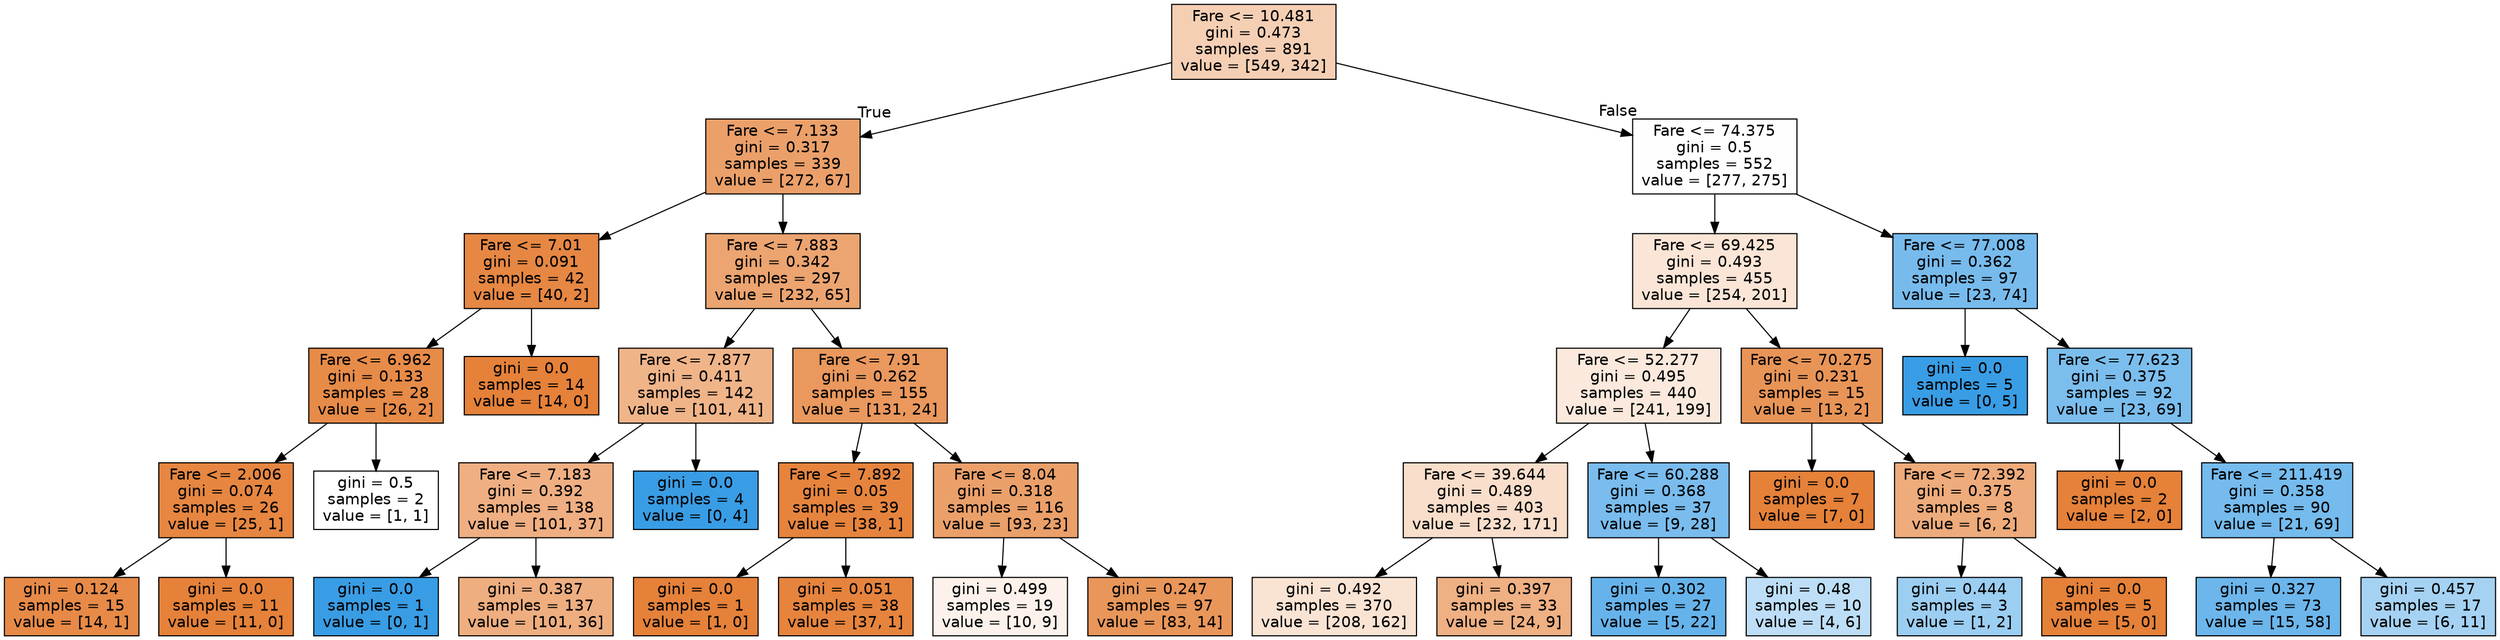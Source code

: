 digraph Tree {
node [shape=box, style="filled", color="black", fontname="helvetica"] ;
edge [fontname="helvetica"] ;
0 [label="Fare <= 10.481\ngini = 0.473\nsamples = 891\nvalue = [549, 342]", fillcolor="#f5cfb4"] ;
1 [label="Fare <= 7.133\ngini = 0.317\nsamples = 339\nvalue = [272, 67]", fillcolor="#eba06a"] ;
0 -> 1 [labeldistance=2.5, labelangle=45, headlabel="True"] ;
2 [label="Fare <= 7.01\ngini = 0.091\nsamples = 42\nvalue = [40, 2]", fillcolor="#e68743"] ;
1 -> 2 ;
3 [label="Fare <= 6.962\ngini = 0.133\nsamples = 28\nvalue = [26, 2]", fillcolor="#e78b48"] ;
2 -> 3 ;
4 [label="Fare <= 2.006\ngini = 0.074\nsamples = 26\nvalue = [25, 1]", fillcolor="#e68641"] ;
3 -> 4 ;
5 [label="gini = 0.124\nsamples = 15\nvalue = [14, 1]", fillcolor="#e78a47"] ;
4 -> 5 ;
6 [label="gini = 0.0\nsamples = 11\nvalue = [11, 0]", fillcolor="#e58139"] ;
4 -> 6 ;
7 [label="gini = 0.5\nsamples = 2\nvalue = [1, 1]", fillcolor="#ffffff"] ;
3 -> 7 ;
8 [label="gini = 0.0\nsamples = 14\nvalue = [14, 0]", fillcolor="#e58139"] ;
2 -> 8 ;
9 [label="Fare <= 7.883\ngini = 0.342\nsamples = 297\nvalue = [232, 65]", fillcolor="#eca470"] ;
1 -> 9 ;
10 [label="Fare <= 7.877\ngini = 0.411\nsamples = 142\nvalue = [101, 41]", fillcolor="#f0b489"] ;
9 -> 10 ;
11 [label="Fare <= 7.183\ngini = 0.392\nsamples = 138\nvalue = [101, 37]", fillcolor="#efaf82"] ;
10 -> 11 ;
12 [label="gini = 0.0\nsamples = 1\nvalue = [0, 1]", fillcolor="#399de5"] ;
11 -> 12 ;
13 [label="gini = 0.387\nsamples = 137\nvalue = [101, 36]", fillcolor="#eeae80"] ;
11 -> 13 ;
14 [label="gini = 0.0\nsamples = 4\nvalue = [0, 4]", fillcolor="#399de5"] ;
10 -> 14 ;
15 [label="Fare <= 7.91\ngini = 0.262\nsamples = 155\nvalue = [131, 24]", fillcolor="#ea985d"] ;
9 -> 15 ;
16 [label="Fare <= 7.892\ngini = 0.05\nsamples = 39\nvalue = [38, 1]", fillcolor="#e6843e"] ;
15 -> 16 ;
17 [label="gini = 0.0\nsamples = 1\nvalue = [1, 0]", fillcolor="#e58139"] ;
16 -> 17 ;
18 [label="gini = 0.051\nsamples = 38\nvalue = [37, 1]", fillcolor="#e6843e"] ;
16 -> 18 ;
19 [label="Fare <= 8.04\ngini = 0.318\nsamples = 116\nvalue = [93, 23]", fillcolor="#eba06a"] ;
15 -> 19 ;
20 [label="gini = 0.499\nsamples = 19\nvalue = [10, 9]", fillcolor="#fcf2eb"] ;
19 -> 20 ;
21 [label="gini = 0.247\nsamples = 97\nvalue = [83, 14]", fillcolor="#e9965a"] ;
19 -> 21 ;
22 [label="Fare <= 74.375\ngini = 0.5\nsamples = 552\nvalue = [277, 275]", fillcolor="#fffefe"] ;
0 -> 22 [labeldistance=2.5, labelangle=-45, headlabel="False"] ;
23 [label="Fare <= 69.425\ngini = 0.493\nsamples = 455\nvalue = [254, 201]", fillcolor="#fae5d6"] ;
22 -> 23 ;
24 [label="Fare <= 52.277\ngini = 0.495\nsamples = 440\nvalue = [241, 199]", fillcolor="#fae9dc"] ;
23 -> 24 ;
25 [label="Fare <= 39.644\ngini = 0.489\nsamples = 403\nvalue = [232, 171]", fillcolor="#f8decb"] ;
24 -> 25 ;
26 [label="gini = 0.492\nsamples = 370\nvalue = [208, 162]", fillcolor="#f9e3d3"] ;
25 -> 26 ;
27 [label="gini = 0.397\nsamples = 33\nvalue = [24, 9]", fillcolor="#efb083"] ;
25 -> 27 ;
28 [label="Fare <= 60.288\ngini = 0.368\nsamples = 37\nvalue = [9, 28]", fillcolor="#79bced"] ;
24 -> 28 ;
29 [label="gini = 0.302\nsamples = 27\nvalue = [5, 22]", fillcolor="#66b3eb"] ;
28 -> 29 ;
30 [label="gini = 0.48\nsamples = 10\nvalue = [4, 6]", fillcolor="#bddef6"] ;
28 -> 30 ;
31 [label="Fare <= 70.275\ngini = 0.231\nsamples = 15\nvalue = [13, 2]", fillcolor="#e99457"] ;
23 -> 31 ;
32 [label="gini = 0.0\nsamples = 7\nvalue = [7, 0]", fillcolor="#e58139"] ;
31 -> 32 ;
33 [label="Fare <= 72.392\ngini = 0.375\nsamples = 8\nvalue = [6, 2]", fillcolor="#eeab7b"] ;
31 -> 33 ;
34 [label="gini = 0.444\nsamples = 3\nvalue = [1, 2]", fillcolor="#9ccef2"] ;
33 -> 34 ;
35 [label="gini = 0.0\nsamples = 5\nvalue = [5, 0]", fillcolor="#e58139"] ;
33 -> 35 ;
36 [label="Fare <= 77.008\ngini = 0.362\nsamples = 97\nvalue = [23, 74]", fillcolor="#77bbed"] ;
22 -> 36 ;
37 [label="gini = 0.0\nsamples = 5\nvalue = [0, 5]", fillcolor="#399de5"] ;
36 -> 37 ;
38 [label="Fare <= 77.623\ngini = 0.375\nsamples = 92\nvalue = [23, 69]", fillcolor="#7bbeee"] ;
36 -> 38 ;
39 [label="gini = 0.0\nsamples = 2\nvalue = [2, 0]", fillcolor="#e58139"] ;
38 -> 39 ;
40 [label="Fare <= 211.419\ngini = 0.358\nsamples = 90\nvalue = [21, 69]", fillcolor="#75bbed"] ;
38 -> 40 ;
41 [label="gini = 0.327\nsamples = 73\nvalue = [15, 58]", fillcolor="#6cb6ec"] ;
40 -> 41 ;
42 [label="gini = 0.457\nsamples = 17\nvalue = [6, 11]", fillcolor="#a5d2f3"] ;
40 -> 42 ;
}